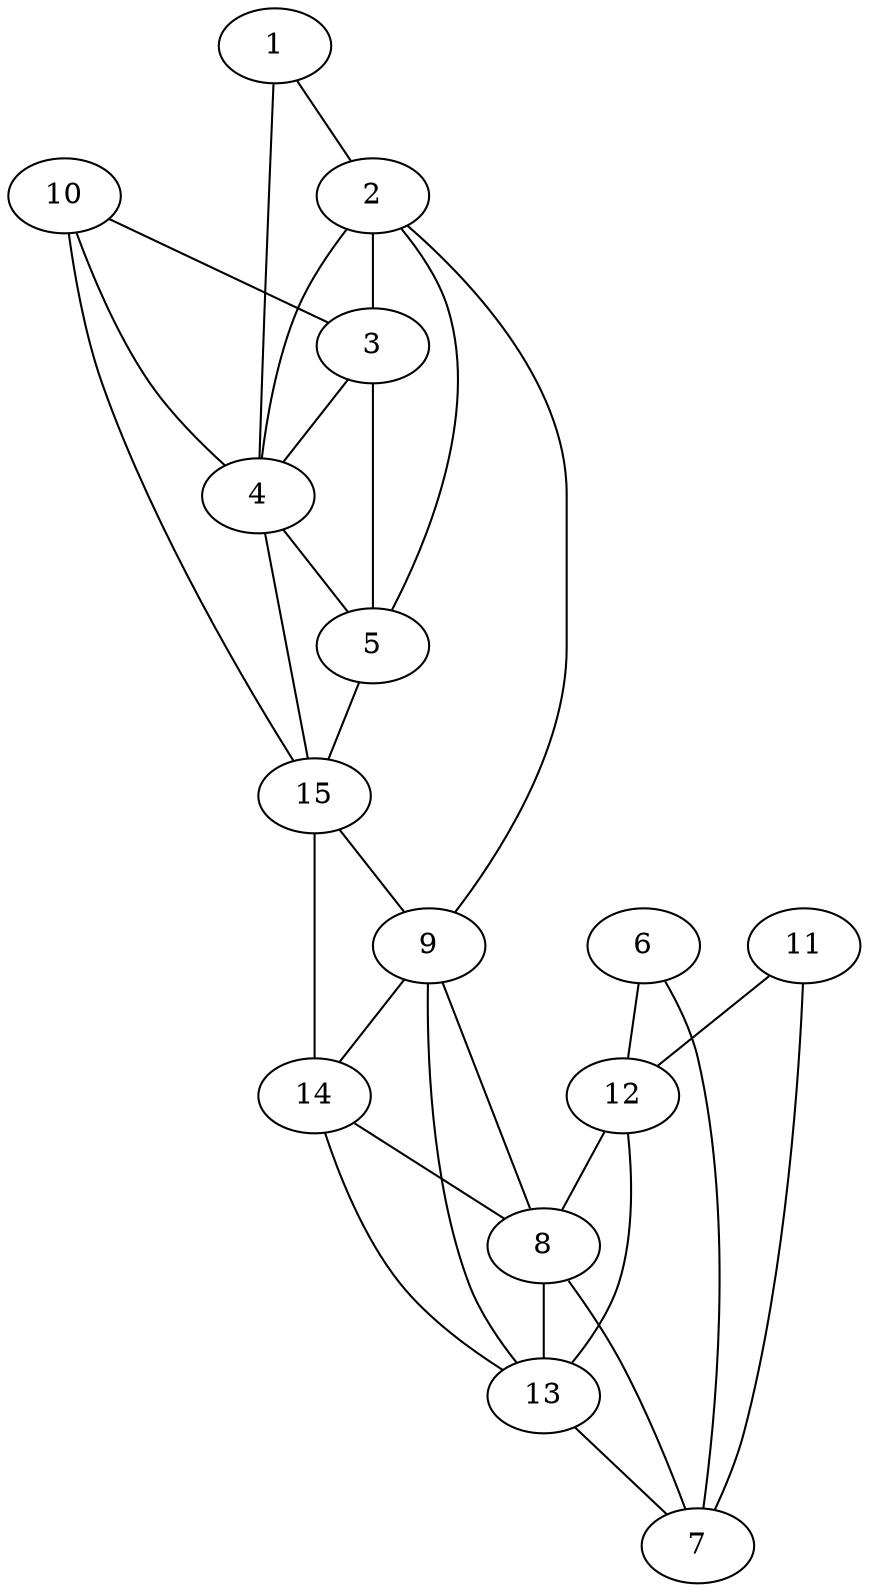 graph pdb1uci {
	1	 [aaLength=3,
		sequence=SAL,
		type=0];
	2	 [aaLength=13,
		sequence=PPEATDTLNLIAS,
		type=0];
	1 -- 2	 [distance0="9.541409",
		frequency=1,
		type0=1];
	4	 [aaLength=14,
		sequence=PPEATDTLNLIASD,
		type=0];
	1 -- 4	 [distance0="30.74947",
		frequency=1,
		type0=2];
	3	 [aaLength=3,
		sequence=SAL,
		type=0];
	2 -- 3	 [distance0="41.05962",
		frequency=1,
		type0=3];
	2 -- 4	 [distance0="34.61662",
		frequency=1,
		type0=2];
	9	 [aaLength=5,
		sequence=YHEYT,
		type=1];
	2 -- 9	 [distance0="27.0",
		frequency=1,
		type0=4];
	3 -- 4	 [distance0="13.94313",
		distance1="0.0",
		frequency=2,
		type0=1,
		type1=5];
	5	 [aaLength=3,
		sequence=TVC,
		type=1];
	3 -- 5	 [distance0="39.70401",
		frequency=1,
		type0=3];
	4 -- 5	 [distance0="34.40387",
		frequency=1,
		type0=3];
	15	 [aaLength=2,
		sequence=VV,
		type=1];
	4 -- 15	 [distance0="9.0",
		frequency=1,
		type0=4];
	5 -- 2	 [distance0="4.0",
		frequency=1,
		type0=4];
	5 -- 15	 [distance0="30.0",
		frequency=1,
		type0=2];
	6	 [aaLength=4,
		sequence=SLID,
		type=1];
	7	 [aaLength=4,
		sequence=DYYT,
		type=1];
	6 -- 7	 [distance0="11.0",
		frequency=1,
		type0=2];
	12	 [aaLength=4,
		sequence=DYYT,
		type=1];
	6 -- 12	 [distance0="11.0",
		frequency=1,
		type0=3];
	8	 [aaLength=5,
		sequence=RIITG,
		type=1];
	7 -- 8	 [distance0="10.0",
		frequency=1,
		type0=2];
	13	 [aaLength=4,
		sequence=RIIT,
		type=1];
	8 -- 13	 [distance0="0.0",
		frequency=1,
		type0=1];
	9 -- 13	 [distance0="17.0",
		frequency=1,
		type0=3];
	14	 [aaLength=4,
		sequence=HEYT,
		type=1];
	9 -- 14	 [distance0="1.0",
		frequency=1,
		type0=1];
	9 -- 8	 [distance0="17.0",
		distance1="12.0",
		frequency=2,
		type0=2,
		type1=4];
	10	 [aaLength=3,
		sequence=TVC,
		type=1];
	10 -- 3	 [distance0="1.0",
		frequency=1,
		type0=4];
	10 -- 4	 [distance0="34.40387",
		frequency=1,
		type0=3];
	10 -- 15	 [distance0="30.0",
		frequency=1,
		type0=2];
	11	 [aaLength=4,
		sequence=SLID,
		type=1];
	11 -- 7	 [distance0="11.0",
		frequency=1,
		type0=2];
	11 -- 12	 [distance0="11.0",
		frequency=1,
		type0=3];
	12 -- 13	 [distance0="10.0",
		frequency=1,
		type0=3];
	12 -- 8	 [distance0="10.0",
		frequency=1,
		type0=2];
	13 -- 7	 [distance0="10.0",
		frequency=1,
		type0=2];
	14 -- 13	 [distance0="16.0",
		distance1="12.0",
		frequency=2,
		type0=3,
		type1=4];
	14 -- 8	 [distance0="16.0",
		frequency=1,
		type0=2];
	15 -- 14	 [distance0="18.0",
		distance1="16.0",
		frequency=2,
		type0=2,
		type1=4];
	15 -- 9	 [distance0="17.0",
		frequency=1,
		type0=1];
}
